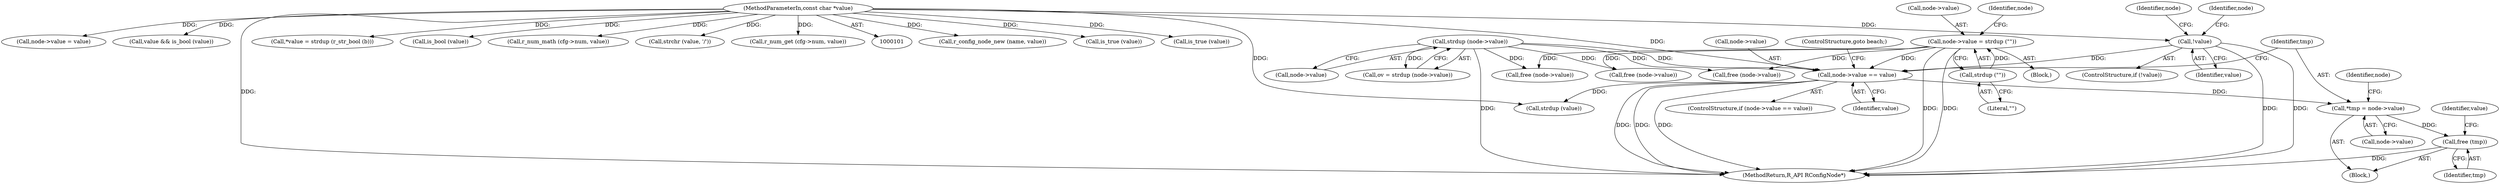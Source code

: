 digraph "0_radare2_f85bc674b2a2256a364fe796351bc1971e106005@pointer" {
"1000249" [label="(Call,*tmp = node->value)"];
"1000241" [label="(Call,node->value == value)"];
"1000171" [label="(Call,node->value = strdup (\"\"))"];
"1000175" [label="(Call,strdup (\"\"))"];
"1000156" [label="(Call,strdup (node->value))"];
"1000220" [label="(Call,!value)"];
"1000104" [label="(MethodParameterIn,const char *value)"];
"1000260" [label="(Call,free (tmp))"];
"1000221" [label="(Identifier,value)"];
"1000172" [label="(Call,node->value)"];
"1000317" [label="(Call,r_config_node_new (name, value))"];
"1000187" [label="(Call,is_true (value))"];
"1000265" [label="(Identifier,value)"];
"1000339" [label="(Call,is_true (value))"];
"1000212" [label="(Call,node->value = value)"];
"1000175" [label="(Call,strdup (\"\"))"];
"1000324" [label="(Call,value && is_bool (value))"];
"1000422" [label="(MethodReturn,R_API RConfigNode*)"];
"1000200" [label="(Call,*value = strdup (r_str_bool (b)))"];
"1000256" [label="(Identifier,node)"];
"1000404" [label="(Call,free (node->value))"];
"1000219" [label="(ControlStructure,if (!value))"];
"1000156" [label="(Call,strdup (node->value))"];
"1000326" [label="(Call,is_bool (value))"];
"1000240" [label="(ControlStructure,if (node->value == value))"];
"1000261" [label="(Identifier,tmp)"];
"1000171" [label="(Call,node->value = strdup (\"\"))"];
"1000104" [label="(MethodParameterIn,const char *value)"];
"1000251" [label="(Call,node->value)"];
"1000241" [label="(Call,node->value == value)"];
"1000287" [label="(Call,r_num_math (cfg->num, value))"];
"1000242" [label="(Call,node->value)"];
"1000208" [label="(Call,free (node->value))"];
"1000239" [label="(Block,)"];
"1000223" [label="(Call,free (node->value))"];
"1000250" [label="(Identifier,tmp)"];
"1000247" [label="(ControlStructure,goto beach;)"];
"1000245" [label="(Identifier,value)"];
"1000268" [label="(Call,strchr (value, '/'))"];
"1000166" [label="(Block,)"];
"1000276" [label="(Call,r_num_get (cfg->num, value))"];
"1000157" [label="(Call,node->value)"];
"1000176" [label="(Literal,\"\")"];
"1000260" [label="(Call,free (tmp))"];
"1000258" [label="(Call,strdup (value))"];
"1000180" [label="(Identifier,node)"];
"1000220" [label="(Call,!value)"];
"1000249" [label="(Call,*tmp = node->value)"];
"1000154" [label="(Call,ov = strdup (node->value))"];
"1000225" [label="(Identifier,node)"];
"1000243" [label="(Identifier,node)"];
"1000249" -> "1000239"  [label="AST: "];
"1000249" -> "1000251"  [label="CFG: "];
"1000250" -> "1000249"  [label="AST: "];
"1000251" -> "1000249"  [label="AST: "];
"1000256" -> "1000249"  [label="CFG: "];
"1000241" -> "1000249"  [label="DDG: "];
"1000249" -> "1000260"  [label="DDG: "];
"1000241" -> "1000240"  [label="AST: "];
"1000241" -> "1000245"  [label="CFG: "];
"1000242" -> "1000241"  [label="AST: "];
"1000245" -> "1000241"  [label="AST: "];
"1000247" -> "1000241"  [label="CFG: "];
"1000250" -> "1000241"  [label="CFG: "];
"1000241" -> "1000422"  [label="DDG: "];
"1000241" -> "1000422"  [label="DDG: "];
"1000241" -> "1000422"  [label="DDG: "];
"1000171" -> "1000241"  [label="DDG: "];
"1000156" -> "1000241"  [label="DDG: "];
"1000220" -> "1000241"  [label="DDG: "];
"1000104" -> "1000241"  [label="DDG: "];
"1000241" -> "1000258"  [label="DDG: "];
"1000171" -> "1000166"  [label="AST: "];
"1000171" -> "1000175"  [label="CFG: "];
"1000172" -> "1000171"  [label="AST: "];
"1000175" -> "1000171"  [label="AST: "];
"1000180" -> "1000171"  [label="CFG: "];
"1000171" -> "1000422"  [label="DDG: "];
"1000171" -> "1000422"  [label="DDG: "];
"1000175" -> "1000171"  [label="DDG: "];
"1000171" -> "1000208"  [label="DDG: "];
"1000171" -> "1000223"  [label="DDG: "];
"1000171" -> "1000404"  [label="DDG: "];
"1000175" -> "1000176"  [label="CFG: "];
"1000176" -> "1000175"  [label="AST: "];
"1000156" -> "1000154"  [label="AST: "];
"1000156" -> "1000157"  [label="CFG: "];
"1000157" -> "1000156"  [label="AST: "];
"1000154" -> "1000156"  [label="CFG: "];
"1000156" -> "1000422"  [label="DDG: "];
"1000156" -> "1000154"  [label="DDG: "];
"1000156" -> "1000208"  [label="DDG: "];
"1000156" -> "1000223"  [label="DDG: "];
"1000156" -> "1000404"  [label="DDG: "];
"1000220" -> "1000219"  [label="AST: "];
"1000220" -> "1000221"  [label="CFG: "];
"1000221" -> "1000220"  [label="AST: "];
"1000225" -> "1000220"  [label="CFG: "];
"1000243" -> "1000220"  [label="CFG: "];
"1000220" -> "1000422"  [label="DDG: "];
"1000220" -> "1000422"  [label="DDG: "];
"1000104" -> "1000220"  [label="DDG: "];
"1000104" -> "1000101"  [label="AST: "];
"1000104" -> "1000422"  [label="DDG: "];
"1000104" -> "1000187"  [label="DDG: "];
"1000104" -> "1000200"  [label="DDG: "];
"1000104" -> "1000212"  [label="DDG: "];
"1000104" -> "1000258"  [label="DDG: "];
"1000104" -> "1000268"  [label="DDG: "];
"1000104" -> "1000276"  [label="DDG: "];
"1000104" -> "1000287"  [label="DDG: "];
"1000104" -> "1000317"  [label="DDG: "];
"1000104" -> "1000324"  [label="DDG: "];
"1000104" -> "1000326"  [label="DDG: "];
"1000104" -> "1000339"  [label="DDG: "];
"1000260" -> "1000239"  [label="AST: "];
"1000260" -> "1000261"  [label="CFG: "];
"1000261" -> "1000260"  [label="AST: "];
"1000265" -> "1000260"  [label="CFG: "];
"1000260" -> "1000422"  [label="DDG: "];
}
